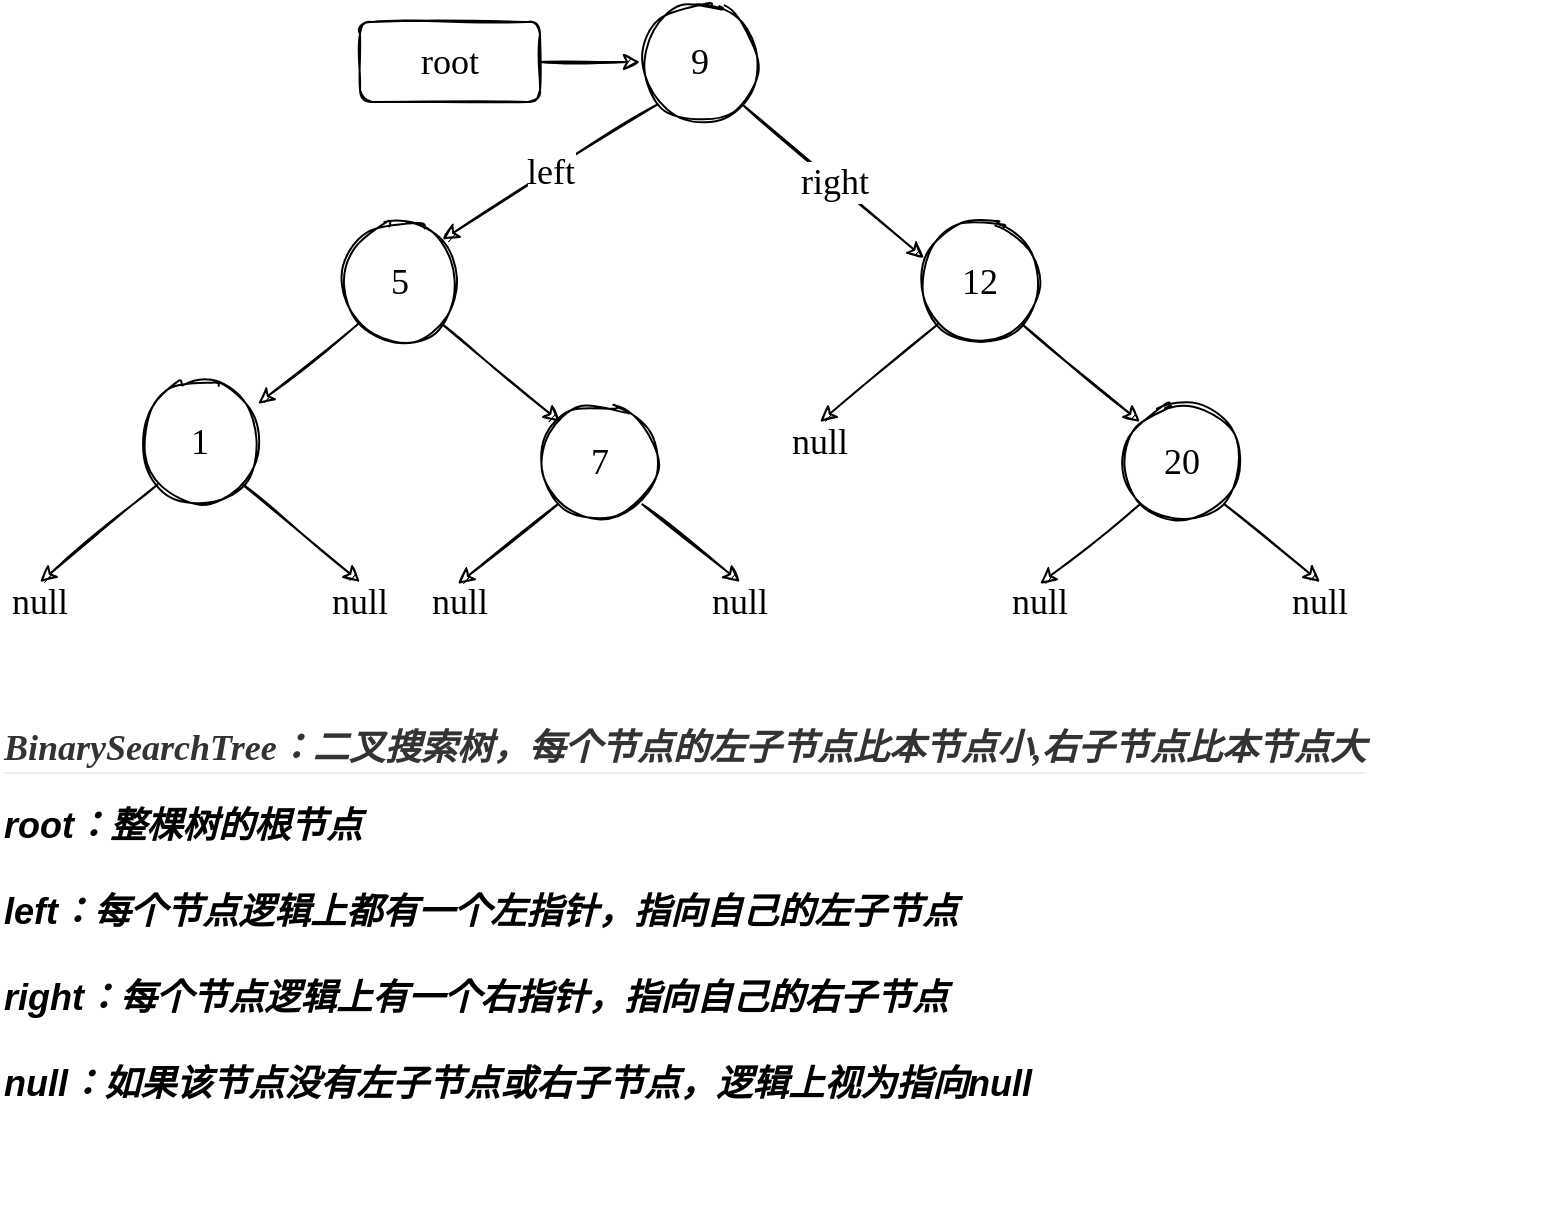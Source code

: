 <mxfile version="20.3.0" type="device"><diagram id="hEXh8h3_FxN6X5vqqduj" name="第 1 页"><mxGraphModel dx="1422" dy="857" grid="1" gridSize="10" guides="1" tooltips="1" connect="1" arrows="1" fold="1" page="1" pageScale="1" pageWidth="1169" pageHeight="827" math="0" shadow="0"><root><mxCell id="0"/><mxCell id="1" parent="0"/><mxCell id="qEn0F9DpelONrmSkZ_Cn-1" value="9" style="ellipse;whiteSpace=wrap;html=1;aspect=fixed;fontSize=18;fontFamily=Comic Sans MS;sketch=1;" parent="1" vertex="1"><mxGeometry x="530" y="220" width="60" height="60" as="geometry"/></mxCell><mxCell id="qEn0F9DpelONrmSkZ_Cn-2" value="left" style="endArrow=classic;html=1;rounded=0;fontFamily=Comic Sans MS;fontSize=18;exitX=0;exitY=1;exitDx=0;exitDy=0;sketch=1;entryX=1;entryY=0;entryDx=0;entryDy=0;" parent="1" source="qEn0F9DpelONrmSkZ_Cn-1" target="qEn0F9DpelONrmSkZ_Cn-34" edge="1"><mxGeometry width="50" height="50" relative="1" as="geometry"><mxPoint x="700" y="460" as="sourcePoint"/><mxPoint x="480" y="320" as="targetPoint"/></mxGeometry></mxCell><mxCell id="qEn0F9DpelONrmSkZ_Cn-3" value="right" style="endArrow=classic;html=1;rounded=0;fontFamily=Comic Sans MS;fontSize=18;exitX=1;exitY=1;exitDx=0;exitDy=0;sketch=1;entryX=0.033;entryY=0.3;entryDx=0;entryDy=0;entryPerimeter=0;" parent="1" source="qEn0F9DpelONrmSkZ_Cn-1" target="qEn0F9DpelONrmSkZ_Cn-37" edge="1"><mxGeometry width="50" height="50" relative="1" as="geometry"><mxPoint x="730" y="360" as="sourcePoint"/><mxPoint x="640" y="320" as="targetPoint"/></mxGeometry></mxCell><mxCell id="qEn0F9DpelONrmSkZ_Cn-34" value="5" style="ellipse;whiteSpace=wrap;html=1;aspect=fixed;fontSize=18;fontFamily=Comic Sans MS;sketch=1;" parent="1" vertex="1"><mxGeometry x="380" y="330" width="60" height="60" as="geometry"/></mxCell><mxCell id="qEn0F9DpelONrmSkZ_Cn-35" value="" style="endArrow=classic;html=1;rounded=0;fontFamily=Comic Sans MS;fontSize=18;exitX=0;exitY=1;exitDx=0;exitDy=0;sketch=1;entryX=0.983;entryY=0.183;entryDx=0;entryDy=0;entryPerimeter=0;" parent="1" source="qEn0F9DpelONrmSkZ_Cn-34" target="qEn0F9DpelONrmSkZ_Cn-40" edge="1"><mxGeometry width="50" height="50" relative="1" as="geometry"><mxPoint x="550" y="570" as="sourcePoint"/><mxPoint x="330" y="430" as="targetPoint"/></mxGeometry></mxCell><mxCell id="qEn0F9DpelONrmSkZ_Cn-36" value="" style="endArrow=classic;html=1;rounded=0;fontFamily=Comic Sans MS;fontSize=18;exitX=1;exitY=1;exitDx=0;exitDy=0;sketch=1;" parent="1" source="qEn0F9DpelONrmSkZ_Cn-34" edge="1"><mxGeometry width="50" height="50" relative="1" as="geometry"><mxPoint x="580" y="470" as="sourcePoint"/><mxPoint x="490" y="430" as="targetPoint"/></mxGeometry></mxCell><mxCell id="qEn0F9DpelONrmSkZ_Cn-37" value="12" style="ellipse;whiteSpace=wrap;html=1;aspect=fixed;fontSize=18;fontFamily=Comic Sans MS;sketch=1;" parent="1" vertex="1"><mxGeometry x="670" y="330" width="60" height="60" as="geometry"/></mxCell><mxCell id="qEn0F9DpelONrmSkZ_Cn-39" value="" style="endArrow=classic;html=1;rounded=0;fontFamily=Comic Sans MS;fontSize=18;exitX=1;exitY=1;exitDx=0;exitDy=0;sketch=1;" parent="1" source="qEn0F9DpelONrmSkZ_Cn-37" edge="1"><mxGeometry width="50" height="50" relative="1" as="geometry"><mxPoint x="870" y="470" as="sourcePoint"/><mxPoint x="780" y="430" as="targetPoint"/></mxGeometry></mxCell><mxCell id="qEn0F9DpelONrmSkZ_Cn-40" value="1" style="ellipse;whiteSpace=wrap;html=1;aspect=fixed;fontSize=18;fontFamily=Comic Sans MS;sketch=1;" parent="1" vertex="1"><mxGeometry x="280" y="410" width="60" height="60" as="geometry"/></mxCell><mxCell id="qEn0F9DpelONrmSkZ_Cn-41" value="" style="endArrow=classic;html=1;rounded=0;fontFamily=Comic Sans MS;fontSize=18;exitX=0;exitY=1;exitDx=0;exitDy=0;sketch=1;" parent="1" source="qEn0F9DpelONrmSkZ_Cn-40" edge="1"><mxGeometry width="50" height="50" relative="1" as="geometry"><mxPoint x="450" y="650" as="sourcePoint"/><mxPoint x="230" y="510" as="targetPoint"/></mxGeometry></mxCell><mxCell id="qEn0F9DpelONrmSkZ_Cn-42" value="" style="endArrow=classic;html=1;rounded=0;fontFamily=Comic Sans MS;fontSize=18;exitX=1;exitY=1;exitDx=0;exitDy=0;sketch=1;" parent="1" source="qEn0F9DpelONrmSkZ_Cn-40" edge="1"><mxGeometry width="50" height="50" relative="1" as="geometry"><mxPoint x="480" y="550" as="sourcePoint"/><mxPoint x="390" y="510" as="targetPoint"/></mxGeometry></mxCell><mxCell id="qEn0F9DpelONrmSkZ_Cn-43" value="7" style="ellipse;whiteSpace=wrap;html=1;aspect=fixed;fontSize=18;fontFamily=Comic Sans MS;sketch=1;" parent="1" vertex="1"><mxGeometry x="480" y="420" width="60" height="60" as="geometry"/></mxCell><mxCell id="qEn0F9DpelONrmSkZ_Cn-44" value="" style="endArrow=classic;html=1;rounded=0;fontFamily=Comic Sans MS;fontSize=18;exitX=0;exitY=1;exitDx=0;exitDy=0;sketch=1;entryX=0.983;entryY=0.183;entryDx=0;entryDy=0;entryPerimeter=0;" parent="1" source="qEn0F9DpelONrmSkZ_Cn-43" edge="1"><mxGeometry width="50" height="50" relative="1" as="geometry"><mxPoint x="650" y="660" as="sourcePoint"/><mxPoint x="438.98" y="510.98" as="targetPoint"/></mxGeometry></mxCell><mxCell id="qEn0F9DpelONrmSkZ_Cn-45" value="" style="endArrow=classic;html=1;rounded=0;fontFamily=Comic Sans MS;fontSize=18;exitX=1;exitY=1;exitDx=0;exitDy=0;sketch=1;" parent="1" source="qEn0F9DpelONrmSkZ_Cn-43" edge="1"><mxGeometry width="50" height="50" relative="1" as="geometry"><mxPoint x="680" y="560" as="sourcePoint"/><mxPoint x="580" y="510" as="targetPoint"/></mxGeometry></mxCell><mxCell id="qEn0F9DpelONrmSkZ_Cn-46" value="20" style="ellipse;whiteSpace=wrap;html=1;aspect=fixed;fontSize=18;fontFamily=Comic Sans MS;sketch=1;" parent="1" vertex="1"><mxGeometry x="771.02" y="420" width="60" height="60" as="geometry"/></mxCell><mxCell id="qEn0F9DpelONrmSkZ_Cn-47" value="" style="endArrow=classic;html=1;rounded=0;fontFamily=Comic Sans MS;fontSize=18;exitX=0;exitY=1;exitDx=0;exitDy=0;sketch=1;entryX=0.983;entryY=0.183;entryDx=0;entryDy=0;entryPerimeter=0;" parent="1" source="qEn0F9DpelONrmSkZ_Cn-46" edge="1"><mxGeometry width="50" height="50" relative="1" as="geometry"><mxPoint x="941.02" y="660" as="sourcePoint"/><mxPoint x="730" y="510.98" as="targetPoint"/></mxGeometry></mxCell><mxCell id="qEn0F9DpelONrmSkZ_Cn-48" value="" style="endArrow=classic;html=1;rounded=0;fontFamily=Comic Sans MS;fontSize=18;exitX=1;exitY=1;exitDx=0;exitDy=0;sketch=1;" parent="1" source="qEn0F9DpelONrmSkZ_Cn-46" edge="1"><mxGeometry width="50" height="50" relative="1" as="geometry"><mxPoint x="971.02" y="560" as="sourcePoint"/><mxPoint x="870" y="510" as="targetPoint"/></mxGeometry></mxCell><mxCell id="qEn0F9DpelONrmSkZ_Cn-52" value="null" style="rounded=1;whiteSpace=wrap;html=1;fontFamily=Comic Sans MS;fontSize=18;strokeColor=none;fillColor=none;" parent="1" vertex="1"><mxGeometry x="210" y="510" width="40" height="20" as="geometry"/></mxCell><mxCell id="qEn0F9DpelONrmSkZ_Cn-53" value="null" style="rounded=1;whiteSpace=wrap;html=1;fontFamily=Comic Sans MS;fontSize=18;strokeColor=none;fillColor=none;" parent="1" vertex="1"><mxGeometry x="370" y="510" width="40" height="20" as="geometry"/></mxCell><mxCell id="qEn0F9DpelONrmSkZ_Cn-54" value="null" style="rounded=1;whiteSpace=wrap;html=1;fontFamily=Comic Sans MS;fontSize=18;strokeColor=none;fillColor=none;" parent="1" vertex="1"><mxGeometry x="420" y="510" width="40" height="20" as="geometry"/></mxCell><mxCell id="qEn0F9DpelONrmSkZ_Cn-57" value="null" style="rounded=1;whiteSpace=wrap;html=1;fontFamily=Comic Sans MS;fontSize=18;strokeColor=none;fillColor=none;" parent="1" vertex="1"><mxGeometry x="560" y="510" width="40" height="20" as="geometry"/></mxCell><mxCell id="qEn0F9DpelONrmSkZ_Cn-58" value="null" style="rounded=1;whiteSpace=wrap;html=1;fontFamily=Comic Sans MS;fontSize=18;strokeColor=none;fillColor=none;" parent="1" vertex="1"><mxGeometry x="710" y="510" width="40" height="20" as="geometry"/></mxCell><mxCell id="qEn0F9DpelONrmSkZ_Cn-59" value="null" style="rounded=1;whiteSpace=wrap;html=1;fontFamily=Comic Sans MS;fontSize=18;strokeColor=none;fillColor=none;" parent="1" vertex="1"><mxGeometry x="850" y="510" width="40" height="20" as="geometry"/></mxCell><mxCell id="qEn0F9DpelONrmSkZ_Cn-62" value="root" style="rounded=1;whiteSpace=wrap;html=1;fontFamily=Comic Sans MS;fontSize=18;fillColor=none;sketch=1;" parent="1" vertex="1"><mxGeometry x="390" y="230" width="90" height="40" as="geometry"/></mxCell><mxCell id="qEn0F9DpelONrmSkZ_Cn-63" value="" style="endArrow=classic;html=1;rounded=0;sketch=1;fontFamily=Comic Sans MS;fontSize=18;exitX=1;exitY=0.5;exitDx=0;exitDy=0;" parent="1" source="qEn0F9DpelONrmSkZ_Cn-62" target="qEn0F9DpelONrmSkZ_Cn-1" edge="1"><mxGeometry width="50" height="50" relative="1" as="geometry"><mxPoint x="620" y="360" as="sourcePoint"/><mxPoint x="670" y="310" as="targetPoint"/></mxGeometry></mxCell><mxCell id="qEn0F9DpelONrmSkZ_Cn-64" value="" style="endArrow=classic;html=1;rounded=0;sketch=1;fontFamily=Comic Sans MS;fontSize=18;exitX=0;exitY=1;exitDx=0;exitDy=0;" parent="1" source="qEn0F9DpelONrmSkZ_Cn-37" edge="1"><mxGeometry width="50" height="50" relative="1" as="geometry"><mxPoint x="620" y="360" as="sourcePoint"/><mxPoint x="620" y="430" as="targetPoint"/></mxGeometry></mxCell><mxCell id="qEn0F9DpelONrmSkZ_Cn-65" value="null" style="rounded=1;whiteSpace=wrap;html=1;fontFamily=Comic Sans MS;fontSize=18;strokeColor=none;fillColor=none;" parent="1" vertex="1"><mxGeometry x="600" y="430" width="40" height="20" as="geometry"/></mxCell><mxCell id="epUxkaehyPYHIw7_GuJa-2" value="&lt;h1 style=&quot;box-sizing: border-box; break-after: avoid-page; break-inside: avoid; orphans: 4; margin-top: 1rem; margin-bottom: 1rem; position: relative; line-height: 1.2; cursor: text; border-bottom: 1px solid rgb(238, 238, 238); color: rgb(51, 51, 51); font-size: 18px;&quot; class=&quot;md-end-block md-heading&quot;&gt;&lt;span style=&quot;box-sizing: border-box; font-size: 18px;&quot; class=&quot;md-plain&quot;&gt;&lt;font face=&quot;Comic Sans MS&quot; style=&quot;font-size: 18px;&quot;&gt;&lt;span style=&quot;font-size: 18px;&quot;&gt;BinarySearchTree：二叉搜索树，每个节点的左子节点比本节点小,右子节点比本节点大&lt;/span&gt;&lt;/font&gt;&lt;/span&gt;&lt;/h1&gt;&lt;div style=&quot;font-size: 18px;&quot;&gt;root：整棵树的根节点&lt;/div&gt;&lt;div style=&quot;font-size: 18px;&quot;&gt;&lt;br&gt;&lt;/div&gt;&lt;div style=&quot;font-size: 18px;&quot;&gt;left：每个节点逻辑上都有一个左指针，指向自己的左子节点&lt;/div&gt;&lt;div style=&quot;font-size: 18px;&quot;&gt;&lt;br&gt;&lt;/div&gt;&lt;div style=&quot;font-size: 18px;&quot;&gt;right：每个节点逻辑上有一个右指针，指向自己的右子节点&lt;/div&gt;&lt;div style=&quot;font-size: 18px;&quot;&gt;&lt;br&gt;&lt;/div&gt;&lt;div style=&quot;font-size: 18px;&quot;&gt;null：如果该节点没有左子节点或右子节点，逻辑上视为指向null&lt;/div&gt;" style="rounded=0;whiteSpace=wrap;html=1;fillColor=none;align=left;verticalAlign=top;fontSize=18;fontStyle=3;strokeColor=none;" vertex="1" parent="1"><mxGeometry x="210" y="560" width="770" height="267" as="geometry"/></mxCell></root></mxGraphModel></diagram></mxfile>